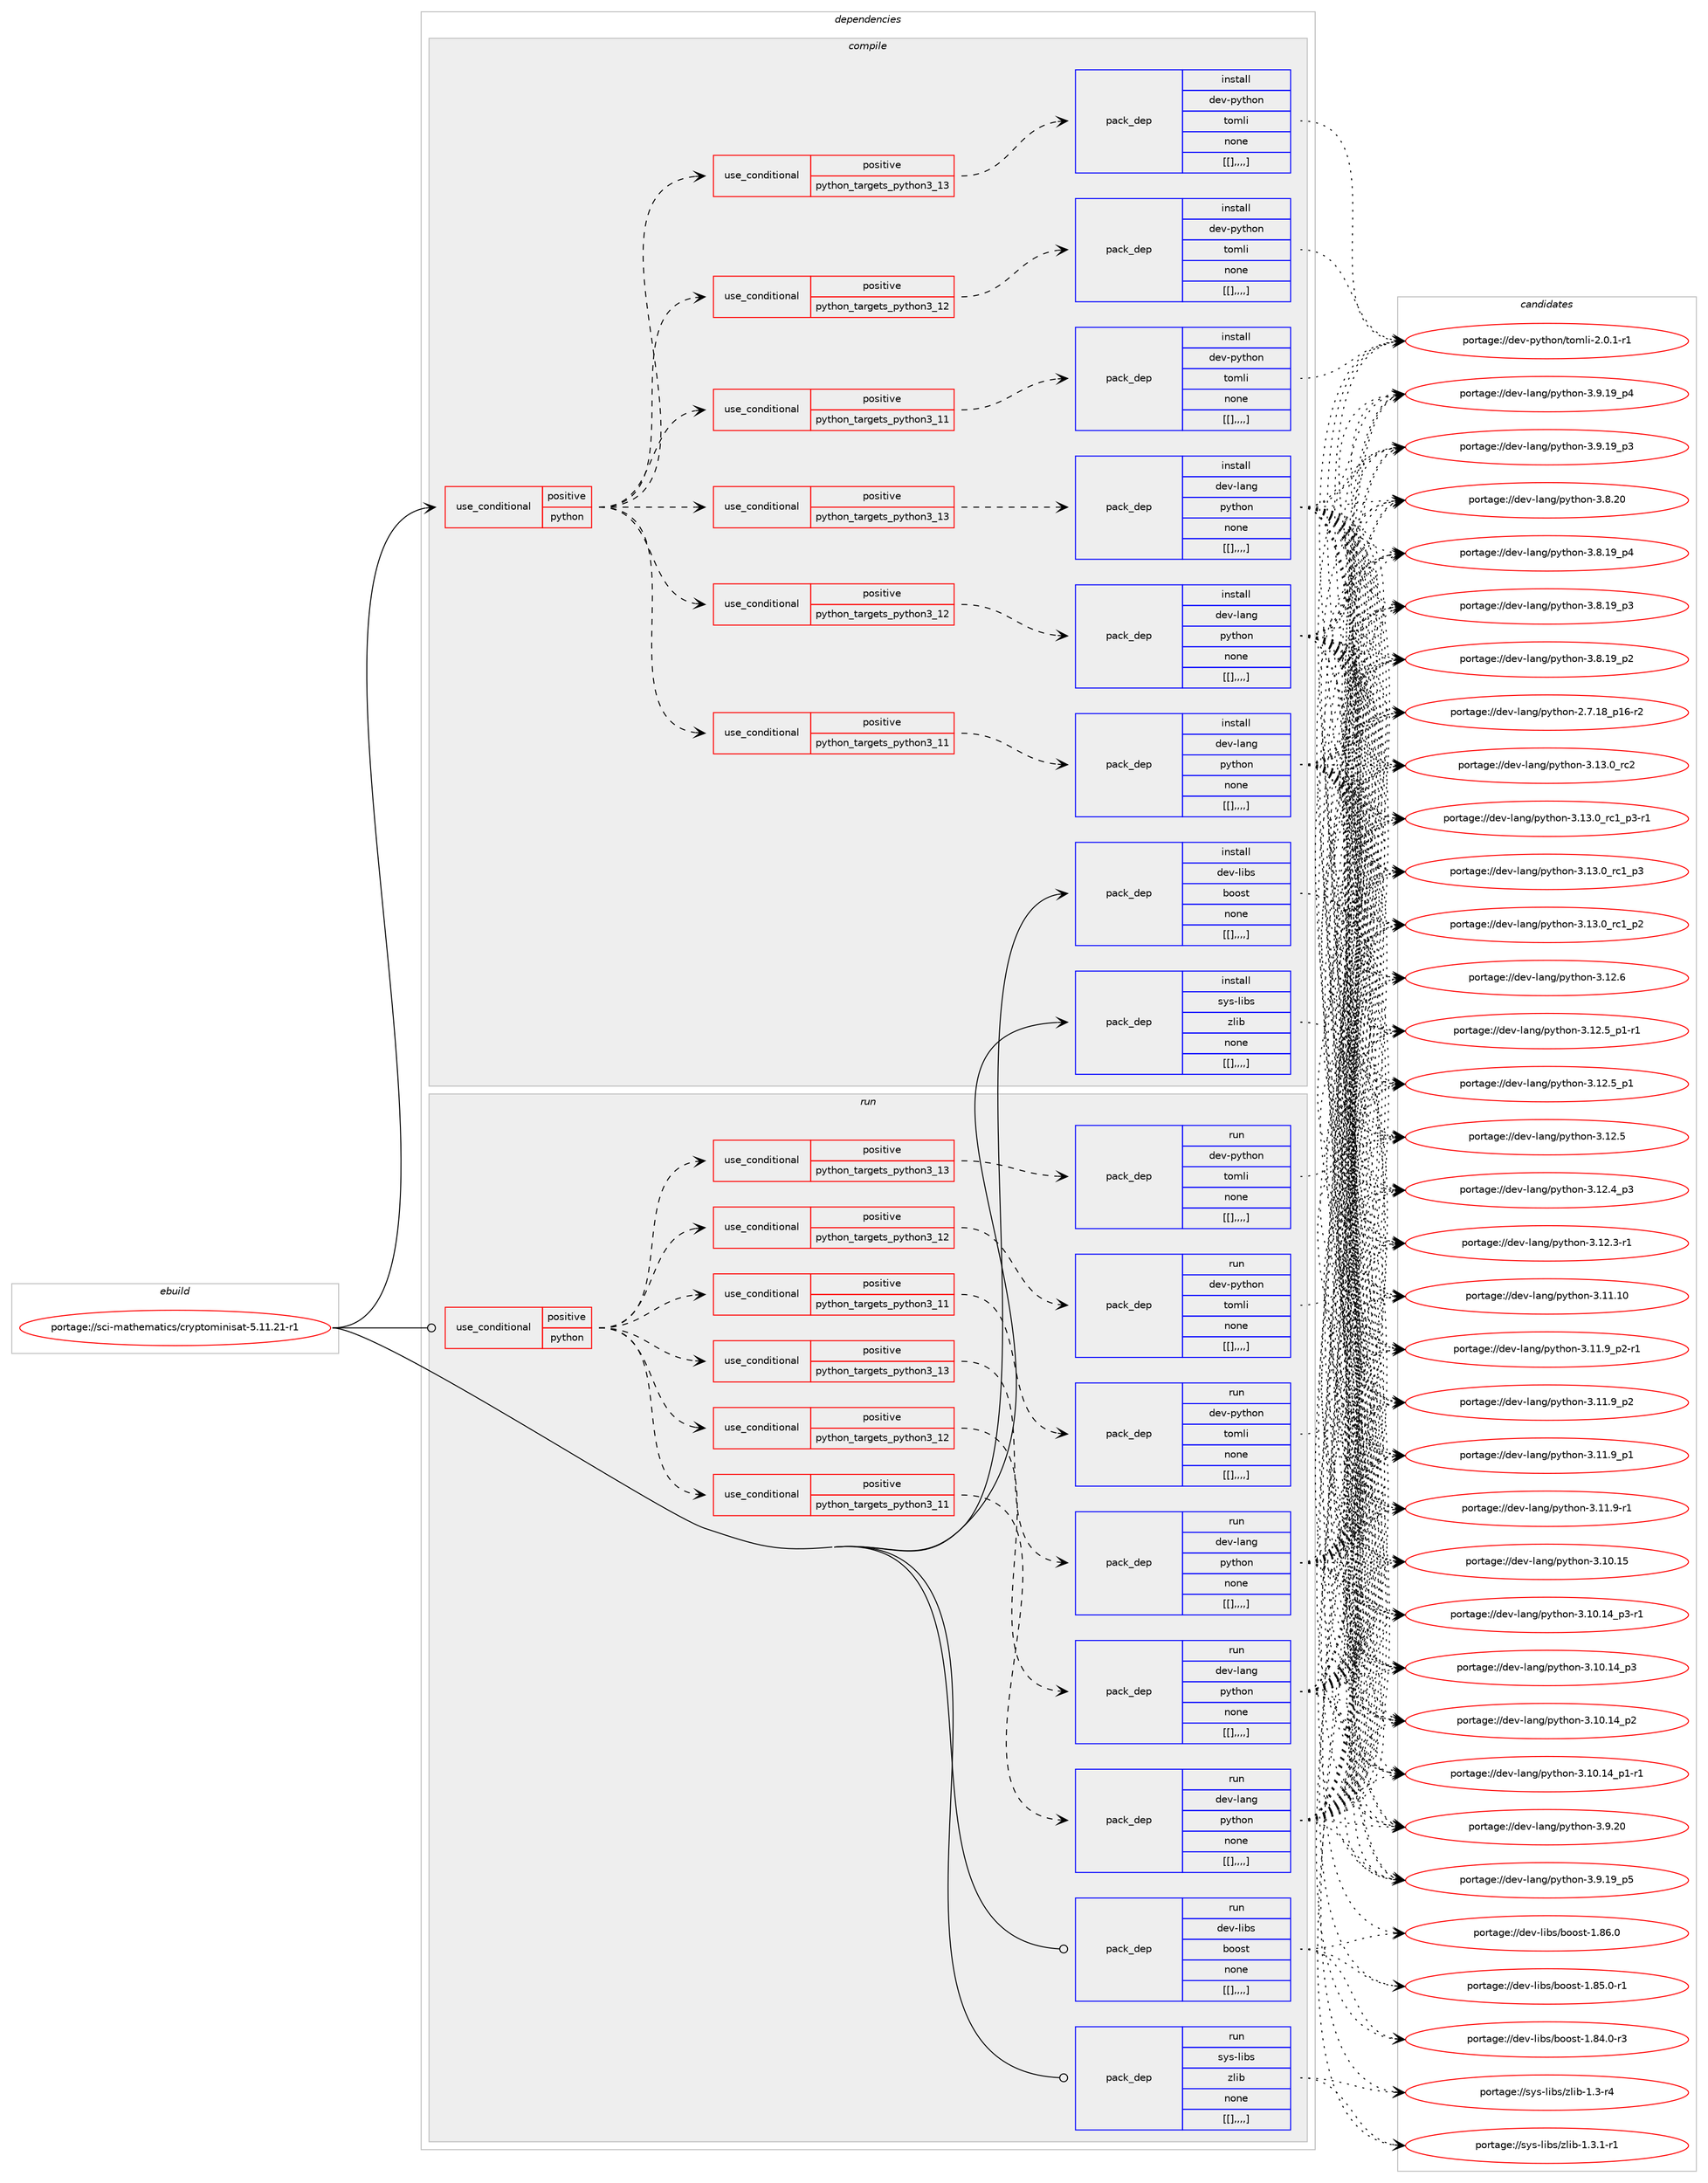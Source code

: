 digraph prolog {

# *************
# Graph options
# *************

newrank=true;
concentrate=true;
compound=true;
graph [rankdir=LR,fontname=Helvetica,fontsize=10,ranksep=1.5];#, ranksep=2.5, nodesep=0.2];
edge  [arrowhead=vee];
node  [fontname=Helvetica,fontsize=10];

# **********
# The ebuild
# **********

subgraph cluster_leftcol {
color=gray;
label=<<i>ebuild</i>>;
id [label="portage://sci-mathematics/cryptominisat-5.11.21-r1", color=red, width=4, href="../sci-mathematics/cryptominisat-5.11.21-r1.svg"];
}

# ****************
# The dependencies
# ****************

subgraph cluster_midcol {
color=gray;
label=<<i>dependencies</i>>;
subgraph cluster_compile {
fillcolor="#eeeeee";
style=filled;
label=<<i>compile</i>>;
subgraph cond112119 {
dependency423917 [label=<<TABLE BORDER="0" CELLBORDER="1" CELLSPACING="0" CELLPADDING="4"><TR><TD ROWSPAN="3" CELLPADDING="10">use_conditional</TD></TR><TR><TD>positive</TD></TR><TR><TD>python</TD></TR></TABLE>>, shape=none, color=red];
subgraph cond112120 {
dependency423918 [label=<<TABLE BORDER="0" CELLBORDER="1" CELLSPACING="0" CELLPADDING="4"><TR><TD ROWSPAN="3" CELLPADDING="10">use_conditional</TD></TR><TR><TD>positive</TD></TR><TR><TD>python_targets_python3_11</TD></TR></TABLE>>, shape=none, color=red];
subgraph pack308790 {
dependency423919 [label=<<TABLE BORDER="0" CELLBORDER="1" CELLSPACING="0" CELLPADDING="4" WIDTH="220"><TR><TD ROWSPAN="6" CELLPADDING="30">pack_dep</TD></TR><TR><TD WIDTH="110">install</TD></TR><TR><TD>dev-lang</TD></TR><TR><TD>python</TD></TR><TR><TD>none</TD></TR><TR><TD>[[],,,,]</TD></TR></TABLE>>, shape=none, color=blue];
}
dependency423918:e -> dependency423919:w [weight=20,style="dashed",arrowhead="vee"];
}
dependency423917:e -> dependency423918:w [weight=20,style="dashed",arrowhead="vee"];
subgraph cond112121 {
dependency423920 [label=<<TABLE BORDER="0" CELLBORDER="1" CELLSPACING="0" CELLPADDING="4"><TR><TD ROWSPAN="3" CELLPADDING="10">use_conditional</TD></TR><TR><TD>positive</TD></TR><TR><TD>python_targets_python3_12</TD></TR></TABLE>>, shape=none, color=red];
subgraph pack308791 {
dependency423921 [label=<<TABLE BORDER="0" CELLBORDER="1" CELLSPACING="0" CELLPADDING="4" WIDTH="220"><TR><TD ROWSPAN="6" CELLPADDING="30">pack_dep</TD></TR><TR><TD WIDTH="110">install</TD></TR><TR><TD>dev-lang</TD></TR><TR><TD>python</TD></TR><TR><TD>none</TD></TR><TR><TD>[[],,,,]</TD></TR></TABLE>>, shape=none, color=blue];
}
dependency423920:e -> dependency423921:w [weight=20,style="dashed",arrowhead="vee"];
}
dependency423917:e -> dependency423920:w [weight=20,style="dashed",arrowhead="vee"];
subgraph cond112122 {
dependency423922 [label=<<TABLE BORDER="0" CELLBORDER="1" CELLSPACING="0" CELLPADDING="4"><TR><TD ROWSPAN="3" CELLPADDING="10">use_conditional</TD></TR><TR><TD>positive</TD></TR><TR><TD>python_targets_python3_13</TD></TR></TABLE>>, shape=none, color=red];
subgraph pack308792 {
dependency423923 [label=<<TABLE BORDER="0" CELLBORDER="1" CELLSPACING="0" CELLPADDING="4" WIDTH="220"><TR><TD ROWSPAN="6" CELLPADDING="30">pack_dep</TD></TR><TR><TD WIDTH="110">install</TD></TR><TR><TD>dev-lang</TD></TR><TR><TD>python</TD></TR><TR><TD>none</TD></TR><TR><TD>[[],,,,]</TD></TR></TABLE>>, shape=none, color=blue];
}
dependency423922:e -> dependency423923:w [weight=20,style="dashed",arrowhead="vee"];
}
dependency423917:e -> dependency423922:w [weight=20,style="dashed",arrowhead="vee"];
subgraph cond112123 {
dependency423924 [label=<<TABLE BORDER="0" CELLBORDER="1" CELLSPACING="0" CELLPADDING="4"><TR><TD ROWSPAN="3" CELLPADDING="10">use_conditional</TD></TR><TR><TD>positive</TD></TR><TR><TD>python_targets_python3_11</TD></TR></TABLE>>, shape=none, color=red];
subgraph pack308793 {
dependency423925 [label=<<TABLE BORDER="0" CELLBORDER="1" CELLSPACING="0" CELLPADDING="4" WIDTH="220"><TR><TD ROWSPAN="6" CELLPADDING="30">pack_dep</TD></TR><TR><TD WIDTH="110">install</TD></TR><TR><TD>dev-python</TD></TR><TR><TD>tomli</TD></TR><TR><TD>none</TD></TR><TR><TD>[[],,,,]</TD></TR></TABLE>>, shape=none, color=blue];
}
dependency423924:e -> dependency423925:w [weight=20,style="dashed",arrowhead="vee"];
}
dependency423917:e -> dependency423924:w [weight=20,style="dashed",arrowhead="vee"];
subgraph cond112124 {
dependency423926 [label=<<TABLE BORDER="0" CELLBORDER="1" CELLSPACING="0" CELLPADDING="4"><TR><TD ROWSPAN="3" CELLPADDING="10">use_conditional</TD></TR><TR><TD>positive</TD></TR><TR><TD>python_targets_python3_12</TD></TR></TABLE>>, shape=none, color=red];
subgraph pack308794 {
dependency423927 [label=<<TABLE BORDER="0" CELLBORDER="1" CELLSPACING="0" CELLPADDING="4" WIDTH="220"><TR><TD ROWSPAN="6" CELLPADDING="30">pack_dep</TD></TR><TR><TD WIDTH="110">install</TD></TR><TR><TD>dev-python</TD></TR><TR><TD>tomli</TD></TR><TR><TD>none</TD></TR><TR><TD>[[],,,,]</TD></TR></TABLE>>, shape=none, color=blue];
}
dependency423926:e -> dependency423927:w [weight=20,style="dashed",arrowhead="vee"];
}
dependency423917:e -> dependency423926:w [weight=20,style="dashed",arrowhead="vee"];
subgraph cond112125 {
dependency423928 [label=<<TABLE BORDER="0" CELLBORDER="1" CELLSPACING="0" CELLPADDING="4"><TR><TD ROWSPAN="3" CELLPADDING="10">use_conditional</TD></TR><TR><TD>positive</TD></TR><TR><TD>python_targets_python3_13</TD></TR></TABLE>>, shape=none, color=red];
subgraph pack308795 {
dependency423929 [label=<<TABLE BORDER="0" CELLBORDER="1" CELLSPACING="0" CELLPADDING="4" WIDTH="220"><TR><TD ROWSPAN="6" CELLPADDING="30">pack_dep</TD></TR><TR><TD WIDTH="110">install</TD></TR><TR><TD>dev-python</TD></TR><TR><TD>tomli</TD></TR><TR><TD>none</TD></TR><TR><TD>[[],,,,]</TD></TR></TABLE>>, shape=none, color=blue];
}
dependency423928:e -> dependency423929:w [weight=20,style="dashed",arrowhead="vee"];
}
dependency423917:e -> dependency423928:w [weight=20,style="dashed",arrowhead="vee"];
}
id:e -> dependency423917:w [weight=20,style="solid",arrowhead="vee"];
subgraph pack308796 {
dependency423930 [label=<<TABLE BORDER="0" CELLBORDER="1" CELLSPACING="0" CELLPADDING="4" WIDTH="220"><TR><TD ROWSPAN="6" CELLPADDING="30">pack_dep</TD></TR><TR><TD WIDTH="110">install</TD></TR><TR><TD>dev-libs</TD></TR><TR><TD>boost</TD></TR><TR><TD>none</TD></TR><TR><TD>[[],,,,]</TD></TR></TABLE>>, shape=none, color=blue];
}
id:e -> dependency423930:w [weight=20,style="solid",arrowhead="vee"];
subgraph pack308797 {
dependency423931 [label=<<TABLE BORDER="0" CELLBORDER="1" CELLSPACING="0" CELLPADDING="4" WIDTH="220"><TR><TD ROWSPAN="6" CELLPADDING="30">pack_dep</TD></TR><TR><TD WIDTH="110">install</TD></TR><TR><TD>sys-libs</TD></TR><TR><TD>zlib</TD></TR><TR><TD>none</TD></TR><TR><TD>[[],,,,]</TD></TR></TABLE>>, shape=none, color=blue];
}
id:e -> dependency423931:w [weight=20,style="solid",arrowhead="vee"];
}
subgraph cluster_compileandrun {
fillcolor="#eeeeee";
style=filled;
label=<<i>compile and run</i>>;
}
subgraph cluster_run {
fillcolor="#eeeeee";
style=filled;
label=<<i>run</i>>;
subgraph cond112126 {
dependency423932 [label=<<TABLE BORDER="0" CELLBORDER="1" CELLSPACING="0" CELLPADDING="4"><TR><TD ROWSPAN="3" CELLPADDING="10">use_conditional</TD></TR><TR><TD>positive</TD></TR><TR><TD>python</TD></TR></TABLE>>, shape=none, color=red];
subgraph cond112127 {
dependency423933 [label=<<TABLE BORDER="0" CELLBORDER="1" CELLSPACING="0" CELLPADDING="4"><TR><TD ROWSPAN="3" CELLPADDING="10">use_conditional</TD></TR><TR><TD>positive</TD></TR><TR><TD>python_targets_python3_11</TD></TR></TABLE>>, shape=none, color=red];
subgraph pack308798 {
dependency423934 [label=<<TABLE BORDER="0" CELLBORDER="1" CELLSPACING="0" CELLPADDING="4" WIDTH="220"><TR><TD ROWSPAN="6" CELLPADDING="30">pack_dep</TD></TR><TR><TD WIDTH="110">run</TD></TR><TR><TD>dev-lang</TD></TR><TR><TD>python</TD></TR><TR><TD>none</TD></TR><TR><TD>[[],,,,]</TD></TR></TABLE>>, shape=none, color=blue];
}
dependency423933:e -> dependency423934:w [weight=20,style="dashed",arrowhead="vee"];
}
dependency423932:e -> dependency423933:w [weight=20,style="dashed",arrowhead="vee"];
subgraph cond112128 {
dependency423935 [label=<<TABLE BORDER="0" CELLBORDER="1" CELLSPACING="0" CELLPADDING="4"><TR><TD ROWSPAN="3" CELLPADDING="10">use_conditional</TD></TR><TR><TD>positive</TD></TR><TR><TD>python_targets_python3_12</TD></TR></TABLE>>, shape=none, color=red];
subgraph pack308799 {
dependency423936 [label=<<TABLE BORDER="0" CELLBORDER="1" CELLSPACING="0" CELLPADDING="4" WIDTH="220"><TR><TD ROWSPAN="6" CELLPADDING="30">pack_dep</TD></TR><TR><TD WIDTH="110">run</TD></TR><TR><TD>dev-lang</TD></TR><TR><TD>python</TD></TR><TR><TD>none</TD></TR><TR><TD>[[],,,,]</TD></TR></TABLE>>, shape=none, color=blue];
}
dependency423935:e -> dependency423936:w [weight=20,style="dashed",arrowhead="vee"];
}
dependency423932:e -> dependency423935:w [weight=20,style="dashed",arrowhead="vee"];
subgraph cond112129 {
dependency423937 [label=<<TABLE BORDER="0" CELLBORDER="1" CELLSPACING="0" CELLPADDING="4"><TR><TD ROWSPAN="3" CELLPADDING="10">use_conditional</TD></TR><TR><TD>positive</TD></TR><TR><TD>python_targets_python3_13</TD></TR></TABLE>>, shape=none, color=red];
subgraph pack308800 {
dependency423938 [label=<<TABLE BORDER="0" CELLBORDER="1" CELLSPACING="0" CELLPADDING="4" WIDTH="220"><TR><TD ROWSPAN="6" CELLPADDING="30">pack_dep</TD></TR><TR><TD WIDTH="110">run</TD></TR><TR><TD>dev-lang</TD></TR><TR><TD>python</TD></TR><TR><TD>none</TD></TR><TR><TD>[[],,,,]</TD></TR></TABLE>>, shape=none, color=blue];
}
dependency423937:e -> dependency423938:w [weight=20,style="dashed",arrowhead="vee"];
}
dependency423932:e -> dependency423937:w [weight=20,style="dashed",arrowhead="vee"];
subgraph cond112130 {
dependency423939 [label=<<TABLE BORDER="0" CELLBORDER="1" CELLSPACING="0" CELLPADDING="4"><TR><TD ROWSPAN="3" CELLPADDING="10">use_conditional</TD></TR><TR><TD>positive</TD></TR><TR><TD>python_targets_python3_11</TD></TR></TABLE>>, shape=none, color=red];
subgraph pack308801 {
dependency423940 [label=<<TABLE BORDER="0" CELLBORDER="1" CELLSPACING="0" CELLPADDING="4" WIDTH="220"><TR><TD ROWSPAN="6" CELLPADDING="30">pack_dep</TD></TR><TR><TD WIDTH="110">run</TD></TR><TR><TD>dev-python</TD></TR><TR><TD>tomli</TD></TR><TR><TD>none</TD></TR><TR><TD>[[],,,,]</TD></TR></TABLE>>, shape=none, color=blue];
}
dependency423939:e -> dependency423940:w [weight=20,style="dashed",arrowhead="vee"];
}
dependency423932:e -> dependency423939:w [weight=20,style="dashed",arrowhead="vee"];
subgraph cond112131 {
dependency423941 [label=<<TABLE BORDER="0" CELLBORDER="1" CELLSPACING="0" CELLPADDING="4"><TR><TD ROWSPAN="3" CELLPADDING="10">use_conditional</TD></TR><TR><TD>positive</TD></TR><TR><TD>python_targets_python3_12</TD></TR></TABLE>>, shape=none, color=red];
subgraph pack308802 {
dependency423942 [label=<<TABLE BORDER="0" CELLBORDER="1" CELLSPACING="0" CELLPADDING="4" WIDTH="220"><TR><TD ROWSPAN="6" CELLPADDING="30">pack_dep</TD></TR><TR><TD WIDTH="110">run</TD></TR><TR><TD>dev-python</TD></TR><TR><TD>tomli</TD></TR><TR><TD>none</TD></TR><TR><TD>[[],,,,]</TD></TR></TABLE>>, shape=none, color=blue];
}
dependency423941:e -> dependency423942:w [weight=20,style="dashed",arrowhead="vee"];
}
dependency423932:e -> dependency423941:w [weight=20,style="dashed",arrowhead="vee"];
subgraph cond112132 {
dependency423943 [label=<<TABLE BORDER="0" CELLBORDER="1" CELLSPACING="0" CELLPADDING="4"><TR><TD ROWSPAN="3" CELLPADDING="10">use_conditional</TD></TR><TR><TD>positive</TD></TR><TR><TD>python_targets_python3_13</TD></TR></TABLE>>, shape=none, color=red];
subgraph pack308803 {
dependency423944 [label=<<TABLE BORDER="0" CELLBORDER="1" CELLSPACING="0" CELLPADDING="4" WIDTH="220"><TR><TD ROWSPAN="6" CELLPADDING="30">pack_dep</TD></TR><TR><TD WIDTH="110">run</TD></TR><TR><TD>dev-python</TD></TR><TR><TD>tomli</TD></TR><TR><TD>none</TD></TR><TR><TD>[[],,,,]</TD></TR></TABLE>>, shape=none, color=blue];
}
dependency423943:e -> dependency423944:w [weight=20,style="dashed",arrowhead="vee"];
}
dependency423932:e -> dependency423943:w [weight=20,style="dashed",arrowhead="vee"];
}
id:e -> dependency423932:w [weight=20,style="solid",arrowhead="odot"];
subgraph pack308804 {
dependency423945 [label=<<TABLE BORDER="0" CELLBORDER="1" CELLSPACING="0" CELLPADDING="4" WIDTH="220"><TR><TD ROWSPAN="6" CELLPADDING="30">pack_dep</TD></TR><TR><TD WIDTH="110">run</TD></TR><TR><TD>dev-libs</TD></TR><TR><TD>boost</TD></TR><TR><TD>none</TD></TR><TR><TD>[[],,,,]</TD></TR></TABLE>>, shape=none, color=blue];
}
id:e -> dependency423945:w [weight=20,style="solid",arrowhead="odot"];
subgraph pack308805 {
dependency423946 [label=<<TABLE BORDER="0" CELLBORDER="1" CELLSPACING="0" CELLPADDING="4" WIDTH="220"><TR><TD ROWSPAN="6" CELLPADDING="30">pack_dep</TD></TR><TR><TD WIDTH="110">run</TD></TR><TR><TD>sys-libs</TD></TR><TR><TD>zlib</TD></TR><TR><TD>none</TD></TR><TR><TD>[[],,,,]</TD></TR></TABLE>>, shape=none, color=blue];
}
id:e -> dependency423946:w [weight=20,style="solid",arrowhead="odot"];
}
}

# **************
# The candidates
# **************

subgraph cluster_choices {
rank=same;
color=gray;
label=<<i>candidates</i>>;

subgraph choice308790 {
color=black;
nodesep=1;
choice10010111845108971101034711212111610411111045514649514648951149950 [label="portage://dev-lang/python-3.13.0_rc2", color=red, width=4,href="../dev-lang/python-3.13.0_rc2.svg"];
choice1001011184510897110103471121211161041111104551464951464895114994995112514511449 [label="portage://dev-lang/python-3.13.0_rc1_p3-r1", color=red, width=4,href="../dev-lang/python-3.13.0_rc1_p3-r1.svg"];
choice100101118451089711010347112121116104111110455146495146489511499499511251 [label="portage://dev-lang/python-3.13.0_rc1_p3", color=red, width=4,href="../dev-lang/python-3.13.0_rc1_p3.svg"];
choice100101118451089711010347112121116104111110455146495146489511499499511250 [label="portage://dev-lang/python-3.13.0_rc1_p2", color=red, width=4,href="../dev-lang/python-3.13.0_rc1_p2.svg"];
choice10010111845108971101034711212111610411111045514649504654 [label="portage://dev-lang/python-3.12.6", color=red, width=4,href="../dev-lang/python-3.12.6.svg"];
choice1001011184510897110103471121211161041111104551464950465395112494511449 [label="portage://dev-lang/python-3.12.5_p1-r1", color=red, width=4,href="../dev-lang/python-3.12.5_p1-r1.svg"];
choice100101118451089711010347112121116104111110455146495046539511249 [label="portage://dev-lang/python-3.12.5_p1", color=red, width=4,href="../dev-lang/python-3.12.5_p1.svg"];
choice10010111845108971101034711212111610411111045514649504653 [label="portage://dev-lang/python-3.12.5", color=red, width=4,href="../dev-lang/python-3.12.5.svg"];
choice100101118451089711010347112121116104111110455146495046529511251 [label="portage://dev-lang/python-3.12.4_p3", color=red, width=4,href="../dev-lang/python-3.12.4_p3.svg"];
choice100101118451089711010347112121116104111110455146495046514511449 [label="portage://dev-lang/python-3.12.3-r1", color=red, width=4,href="../dev-lang/python-3.12.3-r1.svg"];
choice1001011184510897110103471121211161041111104551464949464948 [label="portage://dev-lang/python-3.11.10", color=red, width=4,href="../dev-lang/python-3.11.10.svg"];
choice1001011184510897110103471121211161041111104551464949465795112504511449 [label="portage://dev-lang/python-3.11.9_p2-r1", color=red, width=4,href="../dev-lang/python-3.11.9_p2-r1.svg"];
choice100101118451089711010347112121116104111110455146494946579511250 [label="portage://dev-lang/python-3.11.9_p2", color=red, width=4,href="../dev-lang/python-3.11.9_p2.svg"];
choice100101118451089711010347112121116104111110455146494946579511249 [label="portage://dev-lang/python-3.11.9_p1", color=red, width=4,href="../dev-lang/python-3.11.9_p1.svg"];
choice100101118451089711010347112121116104111110455146494946574511449 [label="portage://dev-lang/python-3.11.9-r1", color=red, width=4,href="../dev-lang/python-3.11.9-r1.svg"];
choice1001011184510897110103471121211161041111104551464948464953 [label="portage://dev-lang/python-3.10.15", color=red, width=4,href="../dev-lang/python-3.10.15.svg"];
choice100101118451089711010347112121116104111110455146494846495295112514511449 [label="portage://dev-lang/python-3.10.14_p3-r1", color=red, width=4,href="../dev-lang/python-3.10.14_p3-r1.svg"];
choice10010111845108971101034711212111610411111045514649484649529511251 [label="portage://dev-lang/python-3.10.14_p3", color=red, width=4,href="../dev-lang/python-3.10.14_p3.svg"];
choice10010111845108971101034711212111610411111045514649484649529511250 [label="portage://dev-lang/python-3.10.14_p2", color=red, width=4,href="../dev-lang/python-3.10.14_p2.svg"];
choice100101118451089711010347112121116104111110455146494846495295112494511449 [label="portage://dev-lang/python-3.10.14_p1-r1", color=red, width=4,href="../dev-lang/python-3.10.14_p1-r1.svg"];
choice10010111845108971101034711212111610411111045514657465048 [label="portage://dev-lang/python-3.9.20", color=red, width=4,href="../dev-lang/python-3.9.20.svg"];
choice100101118451089711010347112121116104111110455146574649579511253 [label="portage://dev-lang/python-3.9.19_p5", color=red, width=4,href="../dev-lang/python-3.9.19_p5.svg"];
choice100101118451089711010347112121116104111110455146574649579511252 [label="portage://dev-lang/python-3.9.19_p4", color=red, width=4,href="../dev-lang/python-3.9.19_p4.svg"];
choice100101118451089711010347112121116104111110455146574649579511251 [label="portage://dev-lang/python-3.9.19_p3", color=red, width=4,href="../dev-lang/python-3.9.19_p3.svg"];
choice10010111845108971101034711212111610411111045514656465048 [label="portage://dev-lang/python-3.8.20", color=red, width=4,href="../dev-lang/python-3.8.20.svg"];
choice100101118451089711010347112121116104111110455146564649579511252 [label="portage://dev-lang/python-3.8.19_p4", color=red, width=4,href="../dev-lang/python-3.8.19_p4.svg"];
choice100101118451089711010347112121116104111110455146564649579511251 [label="portage://dev-lang/python-3.8.19_p3", color=red, width=4,href="../dev-lang/python-3.8.19_p3.svg"];
choice100101118451089711010347112121116104111110455146564649579511250 [label="portage://dev-lang/python-3.8.19_p2", color=red, width=4,href="../dev-lang/python-3.8.19_p2.svg"];
choice100101118451089711010347112121116104111110455046554649569511249544511450 [label="portage://dev-lang/python-2.7.18_p16-r2", color=red, width=4,href="../dev-lang/python-2.7.18_p16-r2.svg"];
dependency423919:e -> choice10010111845108971101034711212111610411111045514649514648951149950:w [style=dotted,weight="100"];
dependency423919:e -> choice1001011184510897110103471121211161041111104551464951464895114994995112514511449:w [style=dotted,weight="100"];
dependency423919:e -> choice100101118451089711010347112121116104111110455146495146489511499499511251:w [style=dotted,weight="100"];
dependency423919:e -> choice100101118451089711010347112121116104111110455146495146489511499499511250:w [style=dotted,weight="100"];
dependency423919:e -> choice10010111845108971101034711212111610411111045514649504654:w [style=dotted,weight="100"];
dependency423919:e -> choice1001011184510897110103471121211161041111104551464950465395112494511449:w [style=dotted,weight="100"];
dependency423919:e -> choice100101118451089711010347112121116104111110455146495046539511249:w [style=dotted,weight="100"];
dependency423919:e -> choice10010111845108971101034711212111610411111045514649504653:w [style=dotted,weight="100"];
dependency423919:e -> choice100101118451089711010347112121116104111110455146495046529511251:w [style=dotted,weight="100"];
dependency423919:e -> choice100101118451089711010347112121116104111110455146495046514511449:w [style=dotted,weight="100"];
dependency423919:e -> choice1001011184510897110103471121211161041111104551464949464948:w [style=dotted,weight="100"];
dependency423919:e -> choice1001011184510897110103471121211161041111104551464949465795112504511449:w [style=dotted,weight="100"];
dependency423919:e -> choice100101118451089711010347112121116104111110455146494946579511250:w [style=dotted,weight="100"];
dependency423919:e -> choice100101118451089711010347112121116104111110455146494946579511249:w [style=dotted,weight="100"];
dependency423919:e -> choice100101118451089711010347112121116104111110455146494946574511449:w [style=dotted,weight="100"];
dependency423919:e -> choice1001011184510897110103471121211161041111104551464948464953:w [style=dotted,weight="100"];
dependency423919:e -> choice100101118451089711010347112121116104111110455146494846495295112514511449:w [style=dotted,weight="100"];
dependency423919:e -> choice10010111845108971101034711212111610411111045514649484649529511251:w [style=dotted,weight="100"];
dependency423919:e -> choice10010111845108971101034711212111610411111045514649484649529511250:w [style=dotted,weight="100"];
dependency423919:e -> choice100101118451089711010347112121116104111110455146494846495295112494511449:w [style=dotted,weight="100"];
dependency423919:e -> choice10010111845108971101034711212111610411111045514657465048:w [style=dotted,weight="100"];
dependency423919:e -> choice100101118451089711010347112121116104111110455146574649579511253:w [style=dotted,weight="100"];
dependency423919:e -> choice100101118451089711010347112121116104111110455146574649579511252:w [style=dotted,weight="100"];
dependency423919:e -> choice100101118451089711010347112121116104111110455146574649579511251:w [style=dotted,weight="100"];
dependency423919:e -> choice10010111845108971101034711212111610411111045514656465048:w [style=dotted,weight="100"];
dependency423919:e -> choice100101118451089711010347112121116104111110455146564649579511252:w [style=dotted,weight="100"];
dependency423919:e -> choice100101118451089711010347112121116104111110455146564649579511251:w [style=dotted,weight="100"];
dependency423919:e -> choice100101118451089711010347112121116104111110455146564649579511250:w [style=dotted,weight="100"];
dependency423919:e -> choice100101118451089711010347112121116104111110455046554649569511249544511450:w [style=dotted,weight="100"];
}
subgraph choice308791 {
color=black;
nodesep=1;
choice10010111845108971101034711212111610411111045514649514648951149950 [label="portage://dev-lang/python-3.13.0_rc2", color=red, width=4,href="../dev-lang/python-3.13.0_rc2.svg"];
choice1001011184510897110103471121211161041111104551464951464895114994995112514511449 [label="portage://dev-lang/python-3.13.0_rc1_p3-r1", color=red, width=4,href="../dev-lang/python-3.13.0_rc1_p3-r1.svg"];
choice100101118451089711010347112121116104111110455146495146489511499499511251 [label="portage://dev-lang/python-3.13.0_rc1_p3", color=red, width=4,href="../dev-lang/python-3.13.0_rc1_p3.svg"];
choice100101118451089711010347112121116104111110455146495146489511499499511250 [label="portage://dev-lang/python-3.13.0_rc1_p2", color=red, width=4,href="../dev-lang/python-3.13.0_rc1_p2.svg"];
choice10010111845108971101034711212111610411111045514649504654 [label="portage://dev-lang/python-3.12.6", color=red, width=4,href="../dev-lang/python-3.12.6.svg"];
choice1001011184510897110103471121211161041111104551464950465395112494511449 [label="portage://dev-lang/python-3.12.5_p1-r1", color=red, width=4,href="../dev-lang/python-3.12.5_p1-r1.svg"];
choice100101118451089711010347112121116104111110455146495046539511249 [label="portage://dev-lang/python-3.12.5_p1", color=red, width=4,href="../dev-lang/python-3.12.5_p1.svg"];
choice10010111845108971101034711212111610411111045514649504653 [label="portage://dev-lang/python-3.12.5", color=red, width=4,href="../dev-lang/python-3.12.5.svg"];
choice100101118451089711010347112121116104111110455146495046529511251 [label="portage://dev-lang/python-3.12.4_p3", color=red, width=4,href="../dev-lang/python-3.12.4_p3.svg"];
choice100101118451089711010347112121116104111110455146495046514511449 [label="portage://dev-lang/python-3.12.3-r1", color=red, width=4,href="../dev-lang/python-3.12.3-r1.svg"];
choice1001011184510897110103471121211161041111104551464949464948 [label="portage://dev-lang/python-3.11.10", color=red, width=4,href="../dev-lang/python-3.11.10.svg"];
choice1001011184510897110103471121211161041111104551464949465795112504511449 [label="portage://dev-lang/python-3.11.9_p2-r1", color=red, width=4,href="../dev-lang/python-3.11.9_p2-r1.svg"];
choice100101118451089711010347112121116104111110455146494946579511250 [label="portage://dev-lang/python-3.11.9_p2", color=red, width=4,href="../dev-lang/python-3.11.9_p2.svg"];
choice100101118451089711010347112121116104111110455146494946579511249 [label="portage://dev-lang/python-3.11.9_p1", color=red, width=4,href="../dev-lang/python-3.11.9_p1.svg"];
choice100101118451089711010347112121116104111110455146494946574511449 [label="portage://dev-lang/python-3.11.9-r1", color=red, width=4,href="../dev-lang/python-3.11.9-r1.svg"];
choice1001011184510897110103471121211161041111104551464948464953 [label="portage://dev-lang/python-3.10.15", color=red, width=4,href="../dev-lang/python-3.10.15.svg"];
choice100101118451089711010347112121116104111110455146494846495295112514511449 [label="portage://dev-lang/python-3.10.14_p3-r1", color=red, width=4,href="../dev-lang/python-3.10.14_p3-r1.svg"];
choice10010111845108971101034711212111610411111045514649484649529511251 [label="portage://dev-lang/python-3.10.14_p3", color=red, width=4,href="../dev-lang/python-3.10.14_p3.svg"];
choice10010111845108971101034711212111610411111045514649484649529511250 [label="portage://dev-lang/python-3.10.14_p2", color=red, width=4,href="../dev-lang/python-3.10.14_p2.svg"];
choice100101118451089711010347112121116104111110455146494846495295112494511449 [label="portage://dev-lang/python-3.10.14_p1-r1", color=red, width=4,href="../dev-lang/python-3.10.14_p1-r1.svg"];
choice10010111845108971101034711212111610411111045514657465048 [label="portage://dev-lang/python-3.9.20", color=red, width=4,href="../dev-lang/python-3.9.20.svg"];
choice100101118451089711010347112121116104111110455146574649579511253 [label="portage://dev-lang/python-3.9.19_p5", color=red, width=4,href="../dev-lang/python-3.9.19_p5.svg"];
choice100101118451089711010347112121116104111110455146574649579511252 [label="portage://dev-lang/python-3.9.19_p4", color=red, width=4,href="../dev-lang/python-3.9.19_p4.svg"];
choice100101118451089711010347112121116104111110455146574649579511251 [label="portage://dev-lang/python-3.9.19_p3", color=red, width=4,href="../dev-lang/python-3.9.19_p3.svg"];
choice10010111845108971101034711212111610411111045514656465048 [label="portage://dev-lang/python-3.8.20", color=red, width=4,href="../dev-lang/python-3.8.20.svg"];
choice100101118451089711010347112121116104111110455146564649579511252 [label="portage://dev-lang/python-3.8.19_p4", color=red, width=4,href="../dev-lang/python-3.8.19_p4.svg"];
choice100101118451089711010347112121116104111110455146564649579511251 [label="portage://dev-lang/python-3.8.19_p3", color=red, width=4,href="../dev-lang/python-3.8.19_p3.svg"];
choice100101118451089711010347112121116104111110455146564649579511250 [label="portage://dev-lang/python-3.8.19_p2", color=red, width=4,href="../dev-lang/python-3.8.19_p2.svg"];
choice100101118451089711010347112121116104111110455046554649569511249544511450 [label="portage://dev-lang/python-2.7.18_p16-r2", color=red, width=4,href="../dev-lang/python-2.7.18_p16-r2.svg"];
dependency423921:e -> choice10010111845108971101034711212111610411111045514649514648951149950:w [style=dotted,weight="100"];
dependency423921:e -> choice1001011184510897110103471121211161041111104551464951464895114994995112514511449:w [style=dotted,weight="100"];
dependency423921:e -> choice100101118451089711010347112121116104111110455146495146489511499499511251:w [style=dotted,weight="100"];
dependency423921:e -> choice100101118451089711010347112121116104111110455146495146489511499499511250:w [style=dotted,weight="100"];
dependency423921:e -> choice10010111845108971101034711212111610411111045514649504654:w [style=dotted,weight="100"];
dependency423921:e -> choice1001011184510897110103471121211161041111104551464950465395112494511449:w [style=dotted,weight="100"];
dependency423921:e -> choice100101118451089711010347112121116104111110455146495046539511249:w [style=dotted,weight="100"];
dependency423921:e -> choice10010111845108971101034711212111610411111045514649504653:w [style=dotted,weight="100"];
dependency423921:e -> choice100101118451089711010347112121116104111110455146495046529511251:w [style=dotted,weight="100"];
dependency423921:e -> choice100101118451089711010347112121116104111110455146495046514511449:w [style=dotted,weight="100"];
dependency423921:e -> choice1001011184510897110103471121211161041111104551464949464948:w [style=dotted,weight="100"];
dependency423921:e -> choice1001011184510897110103471121211161041111104551464949465795112504511449:w [style=dotted,weight="100"];
dependency423921:e -> choice100101118451089711010347112121116104111110455146494946579511250:w [style=dotted,weight="100"];
dependency423921:e -> choice100101118451089711010347112121116104111110455146494946579511249:w [style=dotted,weight="100"];
dependency423921:e -> choice100101118451089711010347112121116104111110455146494946574511449:w [style=dotted,weight="100"];
dependency423921:e -> choice1001011184510897110103471121211161041111104551464948464953:w [style=dotted,weight="100"];
dependency423921:e -> choice100101118451089711010347112121116104111110455146494846495295112514511449:w [style=dotted,weight="100"];
dependency423921:e -> choice10010111845108971101034711212111610411111045514649484649529511251:w [style=dotted,weight="100"];
dependency423921:e -> choice10010111845108971101034711212111610411111045514649484649529511250:w [style=dotted,weight="100"];
dependency423921:e -> choice100101118451089711010347112121116104111110455146494846495295112494511449:w [style=dotted,weight="100"];
dependency423921:e -> choice10010111845108971101034711212111610411111045514657465048:w [style=dotted,weight="100"];
dependency423921:e -> choice100101118451089711010347112121116104111110455146574649579511253:w [style=dotted,weight="100"];
dependency423921:e -> choice100101118451089711010347112121116104111110455146574649579511252:w [style=dotted,weight="100"];
dependency423921:e -> choice100101118451089711010347112121116104111110455146574649579511251:w [style=dotted,weight="100"];
dependency423921:e -> choice10010111845108971101034711212111610411111045514656465048:w [style=dotted,weight="100"];
dependency423921:e -> choice100101118451089711010347112121116104111110455146564649579511252:w [style=dotted,weight="100"];
dependency423921:e -> choice100101118451089711010347112121116104111110455146564649579511251:w [style=dotted,weight="100"];
dependency423921:e -> choice100101118451089711010347112121116104111110455146564649579511250:w [style=dotted,weight="100"];
dependency423921:e -> choice100101118451089711010347112121116104111110455046554649569511249544511450:w [style=dotted,weight="100"];
}
subgraph choice308792 {
color=black;
nodesep=1;
choice10010111845108971101034711212111610411111045514649514648951149950 [label="portage://dev-lang/python-3.13.0_rc2", color=red, width=4,href="../dev-lang/python-3.13.0_rc2.svg"];
choice1001011184510897110103471121211161041111104551464951464895114994995112514511449 [label="portage://dev-lang/python-3.13.0_rc1_p3-r1", color=red, width=4,href="../dev-lang/python-3.13.0_rc1_p3-r1.svg"];
choice100101118451089711010347112121116104111110455146495146489511499499511251 [label="portage://dev-lang/python-3.13.0_rc1_p3", color=red, width=4,href="../dev-lang/python-3.13.0_rc1_p3.svg"];
choice100101118451089711010347112121116104111110455146495146489511499499511250 [label="portage://dev-lang/python-3.13.0_rc1_p2", color=red, width=4,href="../dev-lang/python-3.13.0_rc1_p2.svg"];
choice10010111845108971101034711212111610411111045514649504654 [label="portage://dev-lang/python-3.12.6", color=red, width=4,href="../dev-lang/python-3.12.6.svg"];
choice1001011184510897110103471121211161041111104551464950465395112494511449 [label="portage://dev-lang/python-3.12.5_p1-r1", color=red, width=4,href="../dev-lang/python-3.12.5_p1-r1.svg"];
choice100101118451089711010347112121116104111110455146495046539511249 [label="portage://dev-lang/python-3.12.5_p1", color=red, width=4,href="../dev-lang/python-3.12.5_p1.svg"];
choice10010111845108971101034711212111610411111045514649504653 [label="portage://dev-lang/python-3.12.5", color=red, width=4,href="../dev-lang/python-3.12.5.svg"];
choice100101118451089711010347112121116104111110455146495046529511251 [label="portage://dev-lang/python-3.12.4_p3", color=red, width=4,href="../dev-lang/python-3.12.4_p3.svg"];
choice100101118451089711010347112121116104111110455146495046514511449 [label="portage://dev-lang/python-3.12.3-r1", color=red, width=4,href="../dev-lang/python-3.12.3-r1.svg"];
choice1001011184510897110103471121211161041111104551464949464948 [label="portage://dev-lang/python-3.11.10", color=red, width=4,href="../dev-lang/python-3.11.10.svg"];
choice1001011184510897110103471121211161041111104551464949465795112504511449 [label="portage://dev-lang/python-3.11.9_p2-r1", color=red, width=4,href="../dev-lang/python-3.11.9_p2-r1.svg"];
choice100101118451089711010347112121116104111110455146494946579511250 [label="portage://dev-lang/python-3.11.9_p2", color=red, width=4,href="../dev-lang/python-3.11.9_p2.svg"];
choice100101118451089711010347112121116104111110455146494946579511249 [label="portage://dev-lang/python-3.11.9_p1", color=red, width=4,href="../dev-lang/python-3.11.9_p1.svg"];
choice100101118451089711010347112121116104111110455146494946574511449 [label="portage://dev-lang/python-3.11.9-r1", color=red, width=4,href="../dev-lang/python-3.11.9-r1.svg"];
choice1001011184510897110103471121211161041111104551464948464953 [label="portage://dev-lang/python-3.10.15", color=red, width=4,href="../dev-lang/python-3.10.15.svg"];
choice100101118451089711010347112121116104111110455146494846495295112514511449 [label="portage://dev-lang/python-3.10.14_p3-r1", color=red, width=4,href="../dev-lang/python-3.10.14_p3-r1.svg"];
choice10010111845108971101034711212111610411111045514649484649529511251 [label="portage://dev-lang/python-3.10.14_p3", color=red, width=4,href="../dev-lang/python-3.10.14_p3.svg"];
choice10010111845108971101034711212111610411111045514649484649529511250 [label="portage://dev-lang/python-3.10.14_p2", color=red, width=4,href="../dev-lang/python-3.10.14_p2.svg"];
choice100101118451089711010347112121116104111110455146494846495295112494511449 [label="portage://dev-lang/python-3.10.14_p1-r1", color=red, width=4,href="../dev-lang/python-3.10.14_p1-r1.svg"];
choice10010111845108971101034711212111610411111045514657465048 [label="portage://dev-lang/python-3.9.20", color=red, width=4,href="../dev-lang/python-3.9.20.svg"];
choice100101118451089711010347112121116104111110455146574649579511253 [label="portage://dev-lang/python-3.9.19_p5", color=red, width=4,href="../dev-lang/python-3.9.19_p5.svg"];
choice100101118451089711010347112121116104111110455146574649579511252 [label="portage://dev-lang/python-3.9.19_p4", color=red, width=4,href="../dev-lang/python-3.9.19_p4.svg"];
choice100101118451089711010347112121116104111110455146574649579511251 [label="portage://dev-lang/python-3.9.19_p3", color=red, width=4,href="../dev-lang/python-3.9.19_p3.svg"];
choice10010111845108971101034711212111610411111045514656465048 [label="portage://dev-lang/python-3.8.20", color=red, width=4,href="../dev-lang/python-3.8.20.svg"];
choice100101118451089711010347112121116104111110455146564649579511252 [label="portage://dev-lang/python-3.8.19_p4", color=red, width=4,href="../dev-lang/python-3.8.19_p4.svg"];
choice100101118451089711010347112121116104111110455146564649579511251 [label="portage://dev-lang/python-3.8.19_p3", color=red, width=4,href="../dev-lang/python-3.8.19_p3.svg"];
choice100101118451089711010347112121116104111110455146564649579511250 [label="portage://dev-lang/python-3.8.19_p2", color=red, width=4,href="../dev-lang/python-3.8.19_p2.svg"];
choice100101118451089711010347112121116104111110455046554649569511249544511450 [label="portage://dev-lang/python-2.7.18_p16-r2", color=red, width=4,href="../dev-lang/python-2.7.18_p16-r2.svg"];
dependency423923:e -> choice10010111845108971101034711212111610411111045514649514648951149950:w [style=dotted,weight="100"];
dependency423923:e -> choice1001011184510897110103471121211161041111104551464951464895114994995112514511449:w [style=dotted,weight="100"];
dependency423923:e -> choice100101118451089711010347112121116104111110455146495146489511499499511251:w [style=dotted,weight="100"];
dependency423923:e -> choice100101118451089711010347112121116104111110455146495146489511499499511250:w [style=dotted,weight="100"];
dependency423923:e -> choice10010111845108971101034711212111610411111045514649504654:w [style=dotted,weight="100"];
dependency423923:e -> choice1001011184510897110103471121211161041111104551464950465395112494511449:w [style=dotted,weight="100"];
dependency423923:e -> choice100101118451089711010347112121116104111110455146495046539511249:w [style=dotted,weight="100"];
dependency423923:e -> choice10010111845108971101034711212111610411111045514649504653:w [style=dotted,weight="100"];
dependency423923:e -> choice100101118451089711010347112121116104111110455146495046529511251:w [style=dotted,weight="100"];
dependency423923:e -> choice100101118451089711010347112121116104111110455146495046514511449:w [style=dotted,weight="100"];
dependency423923:e -> choice1001011184510897110103471121211161041111104551464949464948:w [style=dotted,weight="100"];
dependency423923:e -> choice1001011184510897110103471121211161041111104551464949465795112504511449:w [style=dotted,weight="100"];
dependency423923:e -> choice100101118451089711010347112121116104111110455146494946579511250:w [style=dotted,weight="100"];
dependency423923:e -> choice100101118451089711010347112121116104111110455146494946579511249:w [style=dotted,weight="100"];
dependency423923:e -> choice100101118451089711010347112121116104111110455146494946574511449:w [style=dotted,weight="100"];
dependency423923:e -> choice1001011184510897110103471121211161041111104551464948464953:w [style=dotted,weight="100"];
dependency423923:e -> choice100101118451089711010347112121116104111110455146494846495295112514511449:w [style=dotted,weight="100"];
dependency423923:e -> choice10010111845108971101034711212111610411111045514649484649529511251:w [style=dotted,weight="100"];
dependency423923:e -> choice10010111845108971101034711212111610411111045514649484649529511250:w [style=dotted,weight="100"];
dependency423923:e -> choice100101118451089711010347112121116104111110455146494846495295112494511449:w [style=dotted,weight="100"];
dependency423923:e -> choice10010111845108971101034711212111610411111045514657465048:w [style=dotted,weight="100"];
dependency423923:e -> choice100101118451089711010347112121116104111110455146574649579511253:w [style=dotted,weight="100"];
dependency423923:e -> choice100101118451089711010347112121116104111110455146574649579511252:w [style=dotted,weight="100"];
dependency423923:e -> choice100101118451089711010347112121116104111110455146574649579511251:w [style=dotted,weight="100"];
dependency423923:e -> choice10010111845108971101034711212111610411111045514656465048:w [style=dotted,weight="100"];
dependency423923:e -> choice100101118451089711010347112121116104111110455146564649579511252:w [style=dotted,weight="100"];
dependency423923:e -> choice100101118451089711010347112121116104111110455146564649579511251:w [style=dotted,weight="100"];
dependency423923:e -> choice100101118451089711010347112121116104111110455146564649579511250:w [style=dotted,weight="100"];
dependency423923:e -> choice100101118451089711010347112121116104111110455046554649569511249544511450:w [style=dotted,weight="100"];
}
subgraph choice308793 {
color=black;
nodesep=1;
choice10010111845112121116104111110471161111091081054550464846494511449 [label="portage://dev-python/tomli-2.0.1-r1", color=red, width=4,href="../dev-python/tomli-2.0.1-r1.svg"];
dependency423925:e -> choice10010111845112121116104111110471161111091081054550464846494511449:w [style=dotted,weight="100"];
}
subgraph choice308794 {
color=black;
nodesep=1;
choice10010111845112121116104111110471161111091081054550464846494511449 [label="portage://dev-python/tomli-2.0.1-r1", color=red, width=4,href="../dev-python/tomli-2.0.1-r1.svg"];
dependency423927:e -> choice10010111845112121116104111110471161111091081054550464846494511449:w [style=dotted,weight="100"];
}
subgraph choice308795 {
color=black;
nodesep=1;
choice10010111845112121116104111110471161111091081054550464846494511449 [label="portage://dev-python/tomli-2.0.1-r1", color=red, width=4,href="../dev-python/tomli-2.0.1-r1.svg"];
dependency423929:e -> choice10010111845112121116104111110471161111091081054550464846494511449:w [style=dotted,weight="100"];
}
subgraph choice308796 {
color=black;
nodesep=1;
choice1001011184510810598115479811111111511645494656544648 [label="portage://dev-libs/boost-1.86.0", color=red, width=4,href="../dev-libs/boost-1.86.0.svg"];
choice10010111845108105981154798111111115116454946565346484511449 [label="portage://dev-libs/boost-1.85.0-r1", color=red, width=4,href="../dev-libs/boost-1.85.0-r1.svg"];
choice10010111845108105981154798111111115116454946565246484511451 [label="portage://dev-libs/boost-1.84.0-r3", color=red, width=4,href="../dev-libs/boost-1.84.0-r3.svg"];
dependency423930:e -> choice1001011184510810598115479811111111511645494656544648:w [style=dotted,weight="100"];
dependency423930:e -> choice10010111845108105981154798111111115116454946565346484511449:w [style=dotted,weight="100"];
dependency423930:e -> choice10010111845108105981154798111111115116454946565246484511451:w [style=dotted,weight="100"];
}
subgraph choice308797 {
color=black;
nodesep=1;
choice115121115451081059811547122108105984549465146494511449 [label="portage://sys-libs/zlib-1.3.1-r1", color=red, width=4,href="../sys-libs/zlib-1.3.1-r1.svg"];
choice11512111545108105981154712210810598454946514511452 [label="portage://sys-libs/zlib-1.3-r4", color=red, width=4,href="../sys-libs/zlib-1.3-r4.svg"];
dependency423931:e -> choice115121115451081059811547122108105984549465146494511449:w [style=dotted,weight="100"];
dependency423931:e -> choice11512111545108105981154712210810598454946514511452:w [style=dotted,weight="100"];
}
subgraph choice308798 {
color=black;
nodesep=1;
choice10010111845108971101034711212111610411111045514649514648951149950 [label="portage://dev-lang/python-3.13.0_rc2", color=red, width=4,href="../dev-lang/python-3.13.0_rc2.svg"];
choice1001011184510897110103471121211161041111104551464951464895114994995112514511449 [label="portage://dev-lang/python-3.13.0_rc1_p3-r1", color=red, width=4,href="../dev-lang/python-3.13.0_rc1_p3-r1.svg"];
choice100101118451089711010347112121116104111110455146495146489511499499511251 [label="portage://dev-lang/python-3.13.0_rc1_p3", color=red, width=4,href="../dev-lang/python-3.13.0_rc1_p3.svg"];
choice100101118451089711010347112121116104111110455146495146489511499499511250 [label="portage://dev-lang/python-3.13.0_rc1_p2", color=red, width=4,href="../dev-lang/python-3.13.0_rc1_p2.svg"];
choice10010111845108971101034711212111610411111045514649504654 [label="portage://dev-lang/python-3.12.6", color=red, width=4,href="../dev-lang/python-3.12.6.svg"];
choice1001011184510897110103471121211161041111104551464950465395112494511449 [label="portage://dev-lang/python-3.12.5_p1-r1", color=red, width=4,href="../dev-lang/python-3.12.5_p1-r1.svg"];
choice100101118451089711010347112121116104111110455146495046539511249 [label="portage://dev-lang/python-3.12.5_p1", color=red, width=4,href="../dev-lang/python-3.12.5_p1.svg"];
choice10010111845108971101034711212111610411111045514649504653 [label="portage://dev-lang/python-3.12.5", color=red, width=4,href="../dev-lang/python-3.12.5.svg"];
choice100101118451089711010347112121116104111110455146495046529511251 [label="portage://dev-lang/python-3.12.4_p3", color=red, width=4,href="../dev-lang/python-3.12.4_p3.svg"];
choice100101118451089711010347112121116104111110455146495046514511449 [label="portage://dev-lang/python-3.12.3-r1", color=red, width=4,href="../dev-lang/python-3.12.3-r1.svg"];
choice1001011184510897110103471121211161041111104551464949464948 [label="portage://dev-lang/python-3.11.10", color=red, width=4,href="../dev-lang/python-3.11.10.svg"];
choice1001011184510897110103471121211161041111104551464949465795112504511449 [label="portage://dev-lang/python-3.11.9_p2-r1", color=red, width=4,href="../dev-lang/python-3.11.9_p2-r1.svg"];
choice100101118451089711010347112121116104111110455146494946579511250 [label="portage://dev-lang/python-3.11.9_p2", color=red, width=4,href="../dev-lang/python-3.11.9_p2.svg"];
choice100101118451089711010347112121116104111110455146494946579511249 [label="portage://dev-lang/python-3.11.9_p1", color=red, width=4,href="../dev-lang/python-3.11.9_p1.svg"];
choice100101118451089711010347112121116104111110455146494946574511449 [label="portage://dev-lang/python-3.11.9-r1", color=red, width=4,href="../dev-lang/python-3.11.9-r1.svg"];
choice1001011184510897110103471121211161041111104551464948464953 [label="portage://dev-lang/python-3.10.15", color=red, width=4,href="../dev-lang/python-3.10.15.svg"];
choice100101118451089711010347112121116104111110455146494846495295112514511449 [label="portage://dev-lang/python-3.10.14_p3-r1", color=red, width=4,href="../dev-lang/python-3.10.14_p3-r1.svg"];
choice10010111845108971101034711212111610411111045514649484649529511251 [label="portage://dev-lang/python-3.10.14_p3", color=red, width=4,href="../dev-lang/python-3.10.14_p3.svg"];
choice10010111845108971101034711212111610411111045514649484649529511250 [label="portage://dev-lang/python-3.10.14_p2", color=red, width=4,href="../dev-lang/python-3.10.14_p2.svg"];
choice100101118451089711010347112121116104111110455146494846495295112494511449 [label="portage://dev-lang/python-3.10.14_p1-r1", color=red, width=4,href="../dev-lang/python-3.10.14_p1-r1.svg"];
choice10010111845108971101034711212111610411111045514657465048 [label="portage://dev-lang/python-3.9.20", color=red, width=4,href="../dev-lang/python-3.9.20.svg"];
choice100101118451089711010347112121116104111110455146574649579511253 [label="portage://dev-lang/python-3.9.19_p5", color=red, width=4,href="../dev-lang/python-3.9.19_p5.svg"];
choice100101118451089711010347112121116104111110455146574649579511252 [label="portage://dev-lang/python-3.9.19_p4", color=red, width=4,href="../dev-lang/python-3.9.19_p4.svg"];
choice100101118451089711010347112121116104111110455146574649579511251 [label="portage://dev-lang/python-3.9.19_p3", color=red, width=4,href="../dev-lang/python-3.9.19_p3.svg"];
choice10010111845108971101034711212111610411111045514656465048 [label="portage://dev-lang/python-3.8.20", color=red, width=4,href="../dev-lang/python-3.8.20.svg"];
choice100101118451089711010347112121116104111110455146564649579511252 [label="portage://dev-lang/python-3.8.19_p4", color=red, width=4,href="../dev-lang/python-3.8.19_p4.svg"];
choice100101118451089711010347112121116104111110455146564649579511251 [label="portage://dev-lang/python-3.8.19_p3", color=red, width=4,href="../dev-lang/python-3.8.19_p3.svg"];
choice100101118451089711010347112121116104111110455146564649579511250 [label="portage://dev-lang/python-3.8.19_p2", color=red, width=4,href="../dev-lang/python-3.8.19_p2.svg"];
choice100101118451089711010347112121116104111110455046554649569511249544511450 [label="portage://dev-lang/python-2.7.18_p16-r2", color=red, width=4,href="../dev-lang/python-2.7.18_p16-r2.svg"];
dependency423934:e -> choice10010111845108971101034711212111610411111045514649514648951149950:w [style=dotted,weight="100"];
dependency423934:e -> choice1001011184510897110103471121211161041111104551464951464895114994995112514511449:w [style=dotted,weight="100"];
dependency423934:e -> choice100101118451089711010347112121116104111110455146495146489511499499511251:w [style=dotted,weight="100"];
dependency423934:e -> choice100101118451089711010347112121116104111110455146495146489511499499511250:w [style=dotted,weight="100"];
dependency423934:e -> choice10010111845108971101034711212111610411111045514649504654:w [style=dotted,weight="100"];
dependency423934:e -> choice1001011184510897110103471121211161041111104551464950465395112494511449:w [style=dotted,weight="100"];
dependency423934:e -> choice100101118451089711010347112121116104111110455146495046539511249:w [style=dotted,weight="100"];
dependency423934:e -> choice10010111845108971101034711212111610411111045514649504653:w [style=dotted,weight="100"];
dependency423934:e -> choice100101118451089711010347112121116104111110455146495046529511251:w [style=dotted,weight="100"];
dependency423934:e -> choice100101118451089711010347112121116104111110455146495046514511449:w [style=dotted,weight="100"];
dependency423934:e -> choice1001011184510897110103471121211161041111104551464949464948:w [style=dotted,weight="100"];
dependency423934:e -> choice1001011184510897110103471121211161041111104551464949465795112504511449:w [style=dotted,weight="100"];
dependency423934:e -> choice100101118451089711010347112121116104111110455146494946579511250:w [style=dotted,weight="100"];
dependency423934:e -> choice100101118451089711010347112121116104111110455146494946579511249:w [style=dotted,weight="100"];
dependency423934:e -> choice100101118451089711010347112121116104111110455146494946574511449:w [style=dotted,weight="100"];
dependency423934:e -> choice1001011184510897110103471121211161041111104551464948464953:w [style=dotted,weight="100"];
dependency423934:e -> choice100101118451089711010347112121116104111110455146494846495295112514511449:w [style=dotted,weight="100"];
dependency423934:e -> choice10010111845108971101034711212111610411111045514649484649529511251:w [style=dotted,weight="100"];
dependency423934:e -> choice10010111845108971101034711212111610411111045514649484649529511250:w [style=dotted,weight="100"];
dependency423934:e -> choice100101118451089711010347112121116104111110455146494846495295112494511449:w [style=dotted,weight="100"];
dependency423934:e -> choice10010111845108971101034711212111610411111045514657465048:w [style=dotted,weight="100"];
dependency423934:e -> choice100101118451089711010347112121116104111110455146574649579511253:w [style=dotted,weight="100"];
dependency423934:e -> choice100101118451089711010347112121116104111110455146574649579511252:w [style=dotted,weight="100"];
dependency423934:e -> choice100101118451089711010347112121116104111110455146574649579511251:w [style=dotted,weight="100"];
dependency423934:e -> choice10010111845108971101034711212111610411111045514656465048:w [style=dotted,weight="100"];
dependency423934:e -> choice100101118451089711010347112121116104111110455146564649579511252:w [style=dotted,weight="100"];
dependency423934:e -> choice100101118451089711010347112121116104111110455146564649579511251:w [style=dotted,weight="100"];
dependency423934:e -> choice100101118451089711010347112121116104111110455146564649579511250:w [style=dotted,weight="100"];
dependency423934:e -> choice100101118451089711010347112121116104111110455046554649569511249544511450:w [style=dotted,weight="100"];
}
subgraph choice308799 {
color=black;
nodesep=1;
choice10010111845108971101034711212111610411111045514649514648951149950 [label="portage://dev-lang/python-3.13.0_rc2", color=red, width=4,href="../dev-lang/python-3.13.0_rc2.svg"];
choice1001011184510897110103471121211161041111104551464951464895114994995112514511449 [label="portage://dev-lang/python-3.13.0_rc1_p3-r1", color=red, width=4,href="../dev-lang/python-3.13.0_rc1_p3-r1.svg"];
choice100101118451089711010347112121116104111110455146495146489511499499511251 [label="portage://dev-lang/python-3.13.0_rc1_p3", color=red, width=4,href="../dev-lang/python-3.13.0_rc1_p3.svg"];
choice100101118451089711010347112121116104111110455146495146489511499499511250 [label="portage://dev-lang/python-3.13.0_rc1_p2", color=red, width=4,href="../dev-lang/python-3.13.0_rc1_p2.svg"];
choice10010111845108971101034711212111610411111045514649504654 [label="portage://dev-lang/python-3.12.6", color=red, width=4,href="../dev-lang/python-3.12.6.svg"];
choice1001011184510897110103471121211161041111104551464950465395112494511449 [label="portage://dev-lang/python-3.12.5_p1-r1", color=red, width=4,href="../dev-lang/python-3.12.5_p1-r1.svg"];
choice100101118451089711010347112121116104111110455146495046539511249 [label="portage://dev-lang/python-3.12.5_p1", color=red, width=4,href="../dev-lang/python-3.12.5_p1.svg"];
choice10010111845108971101034711212111610411111045514649504653 [label="portage://dev-lang/python-3.12.5", color=red, width=4,href="../dev-lang/python-3.12.5.svg"];
choice100101118451089711010347112121116104111110455146495046529511251 [label="portage://dev-lang/python-3.12.4_p3", color=red, width=4,href="../dev-lang/python-3.12.4_p3.svg"];
choice100101118451089711010347112121116104111110455146495046514511449 [label="portage://dev-lang/python-3.12.3-r1", color=red, width=4,href="../dev-lang/python-3.12.3-r1.svg"];
choice1001011184510897110103471121211161041111104551464949464948 [label="portage://dev-lang/python-3.11.10", color=red, width=4,href="../dev-lang/python-3.11.10.svg"];
choice1001011184510897110103471121211161041111104551464949465795112504511449 [label="portage://dev-lang/python-3.11.9_p2-r1", color=red, width=4,href="../dev-lang/python-3.11.9_p2-r1.svg"];
choice100101118451089711010347112121116104111110455146494946579511250 [label="portage://dev-lang/python-3.11.9_p2", color=red, width=4,href="../dev-lang/python-3.11.9_p2.svg"];
choice100101118451089711010347112121116104111110455146494946579511249 [label="portage://dev-lang/python-3.11.9_p1", color=red, width=4,href="../dev-lang/python-3.11.9_p1.svg"];
choice100101118451089711010347112121116104111110455146494946574511449 [label="portage://dev-lang/python-3.11.9-r1", color=red, width=4,href="../dev-lang/python-3.11.9-r1.svg"];
choice1001011184510897110103471121211161041111104551464948464953 [label="portage://dev-lang/python-3.10.15", color=red, width=4,href="../dev-lang/python-3.10.15.svg"];
choice100101118451089711010347112121116104111110455146494846495295112514511449 [label="portage://dev-lang/python-3.10.14_p3-r1", color=red, width=4,href="../dev-lang/python-3.10.14_p3-r1.svg"];
choice10010111845108971101034711212111610411111045514649484649529511251 [label="portage://dev-lang/python-3.10.14_p3", color=red, width=4,href="../dev-lang/python-3.10.14_p3.svg"];
choice10010111845108971101034711212111610411111045514649484649529511250 [label="portage://dev-lang/python-3.10.14_p2", color=red, width=4,href="../dev-lang/python-3.10.14_p2.svg"];
choice100101118451089711010347112121116104111110455146494846495295112494511449 [label="portage://dev-lang/python-3.10.14_p1-r1", color=red, width=4,href="../dev-lang/python-3.10.14_p1-r1.svg"];
choice10010111845108971101034711212111610411111045514657465048 [label="portage://dev-lang/python-3.9.20", color=red, width=4,href="../dev-lang/python-3.9.20.svg"];
choice100101118451089711010347112121116104111110455146574649579511253 [label="portage://dev-lang/python-3.9.19_p5", color=red, width=4,href="../dev-lang/python-3.9.19_p5.svg"];
choice100101118451089711010347112121116104111110455146574649579511252 [label="portage://dev-lang/python-3.9.19_p4", color=red, width=4,href="../dev-lang/python-3.9.19_p4.svg"];
choice100101118451089711010347112121116104111110455146574649579511251 [label="portage://dev-lang/python-3.9.19_p3", color=red, width=4,href="../dev-lang/python-3.9.19_p3.svg"];
choice10010111845108971101034711212111610411111045514656465048 [label="portage://dev-lang/python-3.8.20", color=red, width=4,href="../dev-lang/python-3.8.20.svg"];
choice100101118451089711010347112121116104111110455146564649579511252 [label="portage://dev-lang/python-3.8.19_p4", color=red, width=4,href="../dev-lang/python-3.8.19_p4.svg"];
choice100101118451089711010347112121116104111110455146564649579511251 [label="portage://dev-lang/python-3.8.19_p3", color=red, width=4,href="../dev-lang/python-3.8.19_p3.svg"];
choice100101118451089711010347112121116104111110455146564649579511250 [label="portage://dev-lang/python-3.8.19_p2", color=red, width=4,href="../dev-lang/python-3.8.19_p2.svg"];
choice100101118451089711010347112121116104111110455046554649569511249544511450 [label="portage://dev-lang/python-2.7.18_p16-r2", color=red, width=4,href="../dev-lang/python-2.7.18_p16-r2.svg"];
dependency423936:e -> choice10010111845108971101034711212111610411111045514649514648951149950:w [style=dotted,weight="100"];
dependency423936:e -> choice1001011184510897110103471121211161041111104551464951464895114994995112514511449:w [style=dotted,weight="100"];
dependency423936:e -> choice100101118451089711010347112121116104111110455146495146489511499499511251:w [style=dotted,weight="100"];
dependency423936:e -> choice100101118451089711010347112121116104111110455146495146489511499499511250:w [style=dotted,weight="100"];
dependency423936:e -> choice10010111845108971101034711212111610411111045514649504654:w [style=dotted,weight="100"];
dependency423936:e -> choice1001011184510897110103471121211161041111104551464950465395112494511449:w [style=dotted,weight="100"];
dependency423936:e -> choice100101118451089711010347112121116104111110455146495046539511249:w [style=dotted,weight="100"];
dependency423936:e -> choice10010111845108971101034711212111610411111045514649504653:w [style=dotted,weight="100"];
dependency423936:e -> choice100101118451089711010347112121116104111110455146495046529511251:w [style=dotted,weight="100"];
dependency423936:e -> choice100101118451089711010347112121116104111110455146495046514511449:w [style=dotted,weight="100"];
dependency423936:e -> choice1001011184510897110103471121211161041111104551464949464948:w [style=dotted,weight="100"];
dependency423936:e -> choice1001011184510897110103471121211161041111104551464949465795112504511449:w [style=dotted,weight="100"];
dependency423936:e -> choice100101118451089711010347112121116104111110455146494946579511250:w [style=dotted,weight="100"];
dependency423936:e -> choice100101118451089711010347112121116104111110455146494946579511249:w [style=dotted,weight="100"];
dependency423936:e -> choice100101118451089711010347112121116104111110455146494946574511449:w [style=dotted,weight="100"];
dependency423936:e -> choice1001011184510897110103471121211161041111104551464948464953:w [style=dotted,weight="100"];
dependency423936:e -> choice100101118451089711010347112121116104111110455146494846495295112514511449:w [style=dotted,weight="100"];
dependency423936:e -> choice10010111845108971101034711212111610411111045514649484649529511251:w [style=dotted,weight="100"];
dependency423936:e -> choice10010111845108971101034711212111610411111045514649484649529511250:w [style=dotted,weight="100"];
dependency423936:e -> choice100101118451089711010347112121116104111110455146494846495295112494511449:w [style=dotted,weight="100"];
dependency423936:e -> choice10010111845108971101034711212111610411111045514657465048:w [style=dotted,weight="100"];
dependency423936:e -> choice100101118451089711010347112121116104111110455146574649579511253:w [style=dotted,weight="100"];
dependency423936:e -> choice100101118451089711010347112121116104111110455146574649579511252:w [style=dotted,weight="100"];
dependency423936:e -> choice100101118451089711010347112121116104111110455146574649579511251:w [style=dotted,weight="100"];
dependency423936:e -> choice10010111845108971101034711212111610411111045514656465048:w [style=dotted,weight="100"];
dependency423936:e -> choice100101118451089711010347112121116104111110455146564649579511252:w [style=dotted,weight="100"];
dependency423936:e -> choice100101118451089711010347112121116104111110455146564649579511251:w [style=dotted,weight="100"];
dependency423936:e -> choice100101118451089711010347112121116104111110455146564649579511250:w [style=dotted,weight="100"];
dependency423936:e -> choice100101118451089711010347112121116104111110455046554649569511249544511450:w [style=dotted,weight="100"];
}
subgraph choice308800 {
color=black;
nodesep=1;
choice10010111845108971101034711212111610411111045514649514648951149950 [label="portage://dev-lang/python-3.13.0_rc2", color=red, width=4,href="../dev-lang/python-3.13.0_rc2.svg"];
choice1001011184510897110103471121211161041111104551464951464895114994995112514511449 [label="portage://dev-lang/python-3.13.0_rc1_p3-r1", color=red, width=4,href="../dev-lang/python-3.13.0_rc1_p3-r1.svg"];
choice100101118451089711010347112121116104111110455146495146489511499499511251 [label="portage://dev-lang/python-3.13.0_rc1_p3", color=red, width=4,href="../dev-lang/python-3.13.0_rc1_p3.svg"];
choice100101118451089711010347112121116104111110455146495146489511499499511250 [label="portage://dev-lang/python-3.13.0_rc1_p2", color=red, width=4,href="../dev-lang/python-3.13.0_rc1_p2.svg"];
choice10010111845108971101034711212111610411111045514649504654 [label="portage://dev-lang/python-3.12.6", color=red, width=4,href="../dev-lang/python-3.12.6.svg"];
choice1001011184510897110103471121211161041111104551464950465395112494511449 [label="portage://dev-lang/python-3.12.5_p1-r1", color=red, width=4,href="../dev-lang/python-3.12.5_p1-r1.svg"];
choice100101118451089711010347112121116104111110455146495046539511249 [label="portage://dev-lang/python-3.12.5_p1", color=red, width=4,href="../dev-lang/python-3.12.5_p1.svg"];
choice10010111845108971101034711212111610411111045514649504653 [label="portage://dev-lang/python-3.12.5", color=red, width=4,href="../dev-lang/python-3.12.5.svg"];
choice100101118451089711010347112121116104111110455146495046529511251 [label="portage://dev-lang/python-3.12.4_p3", color=red, width=4,href="../dev-lang/python-3.12.4_p3.svg"];
choice100101118451089711010347112121116104111110455146495046514511449 [label="portage://dev-lang/python-3.12.3-r1", color=red, width=4,href="../dev-lang/python-3.12.3-r1.svg"];
choice1001011184510897110103471121211161041111104551464949464948 [label="portage://dev-lang/python-3.11.10", color=red, width=4,href="../dev-lang/python-3.11.10.svg"];
choice1001011184510897110103471121211161041111104551464949465795112504511449 [label="portage://dev-lang/python-3.11.9_p2-r1", color=red, width=4,href="../dev-lang/python-3.11.9_p2-r1.svg"];
choice100101118451089711010347112121116104111110455146494946579511250 [label="portage://dev-lang/python-3.11.9_p2", color=red, width=4,href="../dev-lang/python-3.11.9_p2.svg"];
choice100101118451089711010347112121116104111110455146494946579511249 [label="portage://dev-lang/python-3.11.9_p1", color=red, width=4,href="../dev-lang/python-3.11.9_p1.svg"];
choice100101118451089711010347112121116104111110455146494946574511449 [label="portage://dev-lang/python-3.11.9-r1", color=red, width=4,href="../dev-lang/python-3.11.9-r1.svg"];
choice1001011184510897110103471121211161041111104551464948464953 [label="portage://dev-lang/python-3.10.15", color=red, width=4,href="../dev-lang/python-3.10.15.svg"];
choice100101118451089711010347112121116104111110455146494846495295112514511449 [label="portage://dev-lang/python-3.10.14_p3-r1", color=red, width=4,href="../dev-lang/python-3.10.14_p3-r1.svg"];
choice10010111845108971101034711212111610411111045514649484649529511251 [label="portage://dev-lang/python-3.10.14_p3", color=red, width=4,href="../dev-lang/python-3.10.14_p3.svg"];
choice10010111845108971101034711212111610411111045514649484649529511250 [label="portage://dev-lang/python-3.10.14_p2", color=red, width=4,href="../dev-lang/python-3.10.14_p2.svg"];
choice100101118451089711010347112121116104111110455146494846495295112494511449 [label="portage://dev-lang/python-3.10.14_p1-r1", color=red, width=4,href="../dev-lang/python-3.10.14_p1-r1.svg"];
choice10010111845108971101034711212111610411111045514657465048 [label="portage://dev-lang/python-3.9.20", color=red, width=4,href="../dev-lang/python-3.9.20.svg"];
choice100101118451089711010347112121116104111110455146574649579511253 [label="portage://dev-lang/python-3.9.19_p5", color=red, width=4,href="../dev-lang/python-3.9.19_p5.svg"];
choice100101118451089711010347112121116104111110455146574649579511252 [label="portage://dev-lang/python-3.9.19_p4", color=red, width=4,href="../dev-lang/python-3.9.19_p4.svg"];
choice100101118451089711010347112121116104111110455146574649579511251 [label="portage://dev-lang/python-3.9.19_p3", color=red, width=4,href="../dev-lang/python-3.9.19_p3.svg"];
choice10010111845108971101034711212111610411111045514656465048 [label="portage://dev-lang/python-3.8.20", color=red, width=4,href="../dev-lang/python-3.8.20.svg"];
choice100101118451089711010347112121116104111110455146564649579511252 [label="portage://dev-lang/python-3.8.19_p4", color=red, width=4,href="../dev-lang/python-3.8.19_p4.svg"];
choice100101118451089711010347112121116104111110455146564649579511251 [label="portage://dev-lang/python-3.8.19_p3", color=red, width=4,href="../dev-lang/python-3.8.19_p3.svg"];
choice100101118451089711010347112121116104111110455146564649579511250 [label="portage://dev-lang/python-3.8.19_p2", color=red, width=4,href="../dev-lang/python-3.8.19_p2.svg"];
choice100101118451089711010347112121116104111110455046554649569511249544511450 [label="portage://dev-lang/python-2.7.18_p16-r2", color=red, width=4,href="../dev-lang/python-2.7.18_p16-r2.svg"];
dependency423938:e -> choice10010111845108971101034711212111610411111045514649514648951149950:w [style=dotted,weight="100"];
dependency423938:e -> choice1001011184510897110103471121211161041111104551464951464895114994995112514511449:w [style=dotted,weight="100"];
dependency423938:e -> choice100101118451089711010347112121116104111110455146495146489511499499511251:w [style=dotted,weight="100"];
dependency423938:e -> choice100101118451089711010347112121116104111110455146495146489511499499511250:w [style=dotted,weight="100"];
dependency423938:e -> choice10010111845108971101034711212111610411111045514649504654:w [style=dotted,weight="100"];
dependency423938:e -> choice1001011184510897110103471121211161041111104551464950465395112494511449:w [style=dotted,weight="100"];
dependency423938:e -> choice100101118451089711010347112121116104111110455146495046539511249:w [style=dotted,weight="100"];
dependency423938:e -> choice10010111845108971101034711212111610411111045514649504653:w [style=dotted,weight="100"];
dependency423938:e -> choice100101118451089711010347112121116104111110455146495046529511251:w [style=dotted,weight="100"];
dependency423938:e -> choice100101118451089711010347112121116104111110455146495046514511449:w [style=dotted,weight="100"];
dependency423938:e -> choice1001011184510897110103471121211161041111104551464949464948:w [style=dotted,weight="100"];
dependency423938:e -> choice1001011184510897110103471121211161041111104551464949465795112504511449:w [style=dotted,weight="100"];
dependency423938:e -> choice100101118451089711010347112121116104111110455146494946579511250:w [style=dotted,weight="100"];
dependency423938:e -> choice100101118451089711010347112121116104111110455146494946579511249:w [style=dotted,weight="100"];
dependency423938:e -> choice100101118451089711010347112121116104111110455146494946574511449:w [style=dotted,weight="100"];
dependency423938:e -> choice1001011184510897110103471121211161041111104551464948464953:w [style=dotted,weight="100"];
dependency423938:e -> choice100101118451089711010347112121116104111110455146494846495295112514511449:w [style=dotted,weight="100"];
dependency423938:e -> choice10010111845108971101034711212111610411111045514649484649529511251:w [style=dotted,weight="100"];
dependency423938:e -> choice10010111845108971101034711212111610411111045514649484649529511250:w [style=dotted,weight="100"];
dependency423938:e -> choice100101118451089711010347112121116104111110455146494846495295112494511449:w [style=dotted,weight="100"];
dependency423938:e -> choice10010111845108971101034711212111610411111045514657465048:w [style=dotted,weight="100"];
dependency423938:e -> choice100101118451089711010347112121116104111110455146574649579511253:w [style=dotted,weight="100"];
dependency423938:e -> choice100101118451089711010347112121116104111110455146574649579511252:w [style=dotted,weight="100"];
dependency423938:e -> choice100101118451089711010347112121116104111110455146574649579511251:w [style=dotted,weight="100"];
dependency423938:e -> choice10010111845108971101034711212111610411111045514656465048:w [style=dotted,weight="100"];
dependency423938:e -> choice100101118451089711010347112121116104111110455146564649579511252:w [style=dotted,weight="100"];
dependency423938:e -> choice100101118451089711010347112121116104111110455146564649579511251:w [style=dotted,weight="100"];
dependency423938:e -> choice100101118451089711010347112121116104111110455146564649579511250:w [style=dotted,weight="100"];
dependency423938:e -> choice100101118451089711010347112121116104111110455046554649569511249544511450:w [style=dotted,weight="100"];
}
subgraph choice308801 {
color=black;
nodesep=1;
choice10010111845112121116104111110471161111091081054550464846494511449 [label="portage://dev-python/tomli-2.0.1-r1", color=red, width=4,href="../dev-python/tomli-2.0.1-r1.svg"];
dependency423940:e -> choice10010111845112121116104111110471161111091081054550464846494511449:w [style=dotted,weight="100"];
}
subgraph choice308802 {
color=black;
nodesep=1;
choice10010111845112121116104111110471161111091081054550464846494511449 [label="portage://dev-python/tomli-2.0.1-r1", color=red, width=4,href="../dev-python/tomli-2.0.1-r1.svg"];
dependency423942:e -> choice10010111845112121116104111110471161111091081054550464846494511449:w [style=dotted,weight="100"];
}
subgraph choice308803 {
color=black;
nodesep=1;
choice10010111845112121116104111110471161111091081054550464846494511449 [label="portage://dev-python/tomli-2.0.1-r1", color=red, width=4,href="../dev-python/tomli-2.0.1-r1.svg"];
dependency423944:e -> choice10010111845112121116104111110471161111091081054550464846494511449:w [style=dotted,weight="100"];
}
subgraph choice308804 {
color=black;
nodesep=1;
choice1001011184510810598115479811111111511645494656544648 [label="portage://dev-libs/boost-1.86.0", color=red, width=4,href="../dev-libs/boost-1.86.0.svg"];
choice10010111845108105981154798111111115116454946565346484511449 [label="portage://dev-libs/boost-1.85.0-r1", color=red, width=4,href="../dev-libs/boost-1.85.0-r1.svg"];
choice10010111845108105981154798111111115116454946565246484511451 [label="portage://dev-libs/boost-1.84.0-r3", color=red, width=4,href="../dev-libs/boost-1.84.0-r3.svg"];
dependency423945:e -> choice1001011184510810598115479811111111511645494656544648:w [style=dotted,weight="100"];
dependency423945:e -> choice10010111845108105981154798111111115116454946565346484511449:w [style=dotted,weight="100"];
dependency423945:e -> choice10010111845108105981154798111111115116454946565246484511451:w [style=dotted,weight="100"];
}
subgraph choice308805 {
color=black;
nodesep=1;
choice115121115451081059811547122108105984549465146494511449 [label="portage://sys-libs/zlib-1.3.1-r1", color=red, width=4,href="../sys-libs/zlib-1.3.1-r1.svg"];
choice11512111545108105981154712210810598454946514511452 [label="portage://sys-libs/zlib-1.3-r4", color=red, width=4,href="../sys-libs/zlib-1.3-r4.svg"];
dependency423946:e -> choice115121115451081059811547122108105984549465146494511449:w [style=dotted,weight="100"];
dependency423946:e -> choice11512111545108105981154712210810598454946514511452:w [style=dotted,weight="100"];
}
}

}
